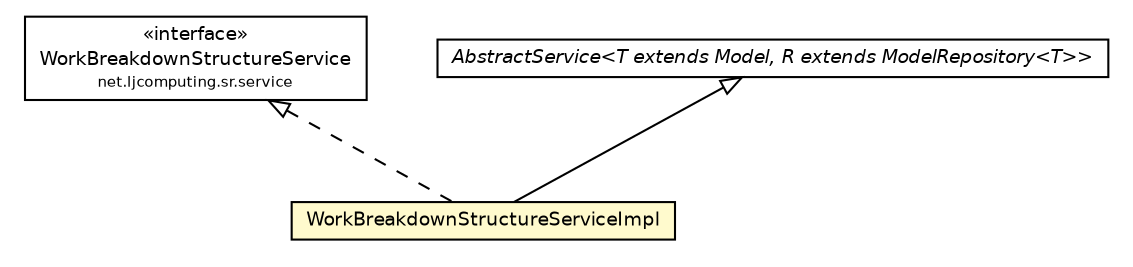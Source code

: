#!/usr/local/bin/dot
#
# Class diagram 
# Generated by UMLGraph version R5_6 (http://www.umlgraph.org/)
#

digraph G {
	edge [fontname="Helvetica",fontsize=10,labelfontname="Helvetica",labelfontsize=10];
	node [fontname="Helvetica",fontsize=10,shape=plaintext];
	nodesep=0.25;
	ranksep=0.5;
	// net.ljcomputing.sr.service.WorkBreakdownStructureService
	c7684 [label=<<table title="net.ljcomputing.sr.service.WorkBreakdownStructureService" border="0" cellborder="1" cellspacing="0" cellpadding="2" port="p" href="../WorkBreakdownStructureService.html">
		<tr><td><table border="0" cellspacing="0" cellpadding="1">
<tr><td align="center" balign="center"> &#171;interface&#187; </td></tr>
<tr><td align="center" balign="center"> WorkBreakdownStructureService </td></tr>
<tr><td align="center" balign="center"><font point-size="7.0"> net.ljcomputing.sr.service </font></td></tr>
		</table></td></tr>
		</table>>, URL="../WorkBreakdownStructureService.html", fontname="Helvetica", fontcolor="black", fontsize=9.0];
	// net.ljcomputing.sr.service.impl.WorkBreakdownStructureServiceImpl
	c7688 [label=<<table title="net.ljcomputing.sr.service.impl.WorkBreakdownStructureServiceImpl" border="0" cellborder="1" cellspacing="0" cellpadding="2" port="p" bgcolor="lemonChiffon" href="./WorkBreakdownStructureServiceImpl.html">
		<tr><td><table border="0" cellspacing="0" cellpadding="1">
<tr><td align="center" balign="center"> WorkBreakdownStructureServiceImpl </td></tr>
		</table></td></tr>
		</table>>, URL="./WorkBreakdownStructureServiceImpl.html", fontname="Helvetica", fontcolor="black", fontsize=9.0];
	// net.ljcomputing.sr.service.impl.AbstractService<T extends net.ljcomputing.sr.model.Model, R extends net.ljcomputing.sr.repository.impl.ModelRepository<T>>
	c7691 [label=<<table title="net.ljcomputing.sr.service.impl.AbstractService" border="0" cellborder="1" cellspacing="0" cellpadding="2" port="p" href="./AbstractService.html">
		<tr><td><table border="0" cellspacing="0" cellpadding="1">
<tr><td align="center" balign="center"><font face="Helvetica-Oblique"> AbstractService&lt;T extends Model, R extends ModelRepository&lt;T&gt;&gt; </font></td></tr>
		</table></td></tr>
		</table>>, URL="./AbstractService.html", fontname="Helvetica", fontcolor="black", fontsize=9.0];
	//net.ljcomputing.sr.service.impl.WorkBreakdownStructureServiceImpl extends net.ljcomputing.sr.service.impl.AbstractService<net.ljcomputing.sr.model.WorkBreakdownStructure, net.ljcomputing.sr.repository.impl.WorkBreakdownStructureRepositoryImpl>
	c7691:p -> c7688:p [dir=back,arrowtail=empty];
	//net.ljcomputing.sr.service.impl.WorkBreakdownStructureServiceImpl implements net.ljcomputing.sr.service.WorkBreakdownStructureService
	c7684:p -> c7688:p [dir=back,arrowtail=empty,style=dashed];
}

